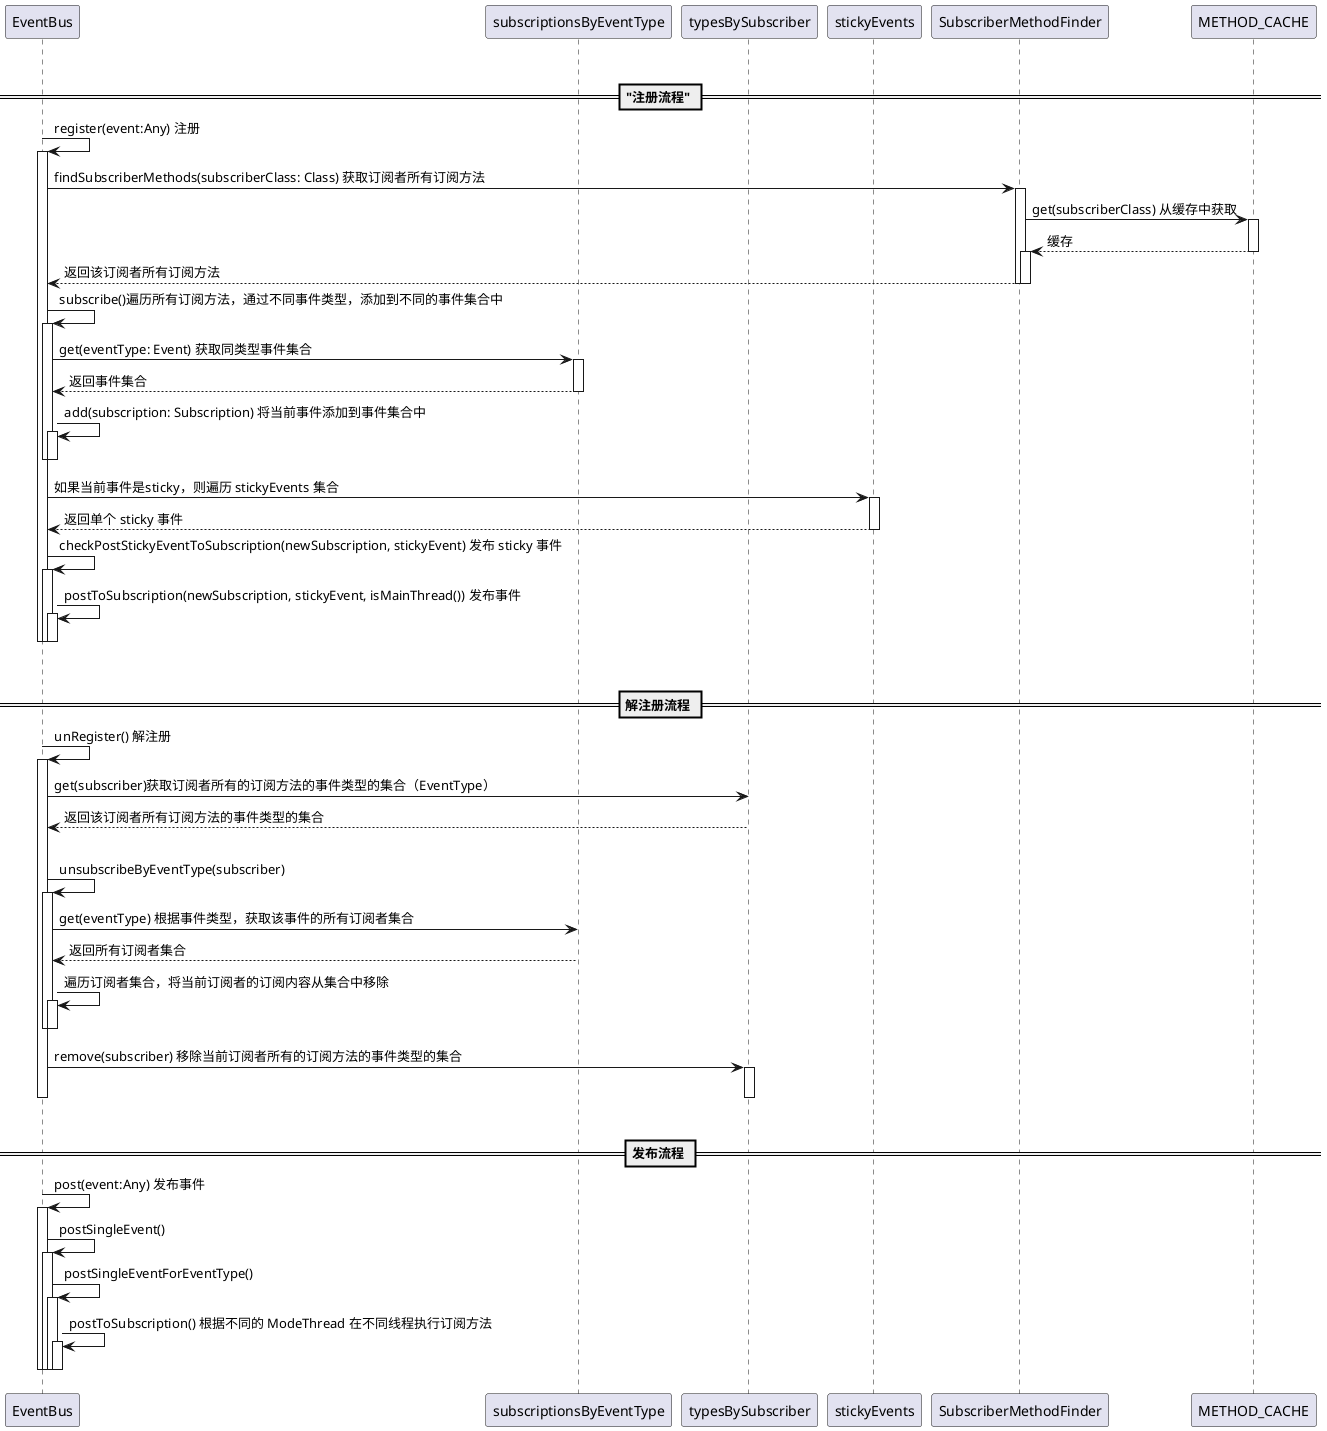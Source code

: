 @startuml
'https://plantuml.com/sequence-diagram

participant EventBus
'Map<Class<?>, CopyOnWriteArrayList<Subscription>> 类型，存储事件类型的所有订阅者
participant subscriptionsByEventType
'Map<Object, List<Class<?>>> 类型，存储 订阅者-订阅的事件类型集合 的数据
participant typesBySubscriber
'Map<Class<?>, Object> 类型，存储 事件类型-事件对象 的数据
participant stickyEvents
'负责通过反射、EventBusIndex(索引)获取订阅者的订阅方法
participant SubscriberMethodFinder
'Map<Class<?>, List<SubscriberMethod>> 类型，存储订阅者所有的订阅方法
participant METHOD_CACHE


|||
== "注册流程" ==
EventBus -> EventBus: register(event:Any) 注册
activate EventBus
EventBus -> SubscriberMethodFinder: findSubscriberMethods(subscriberClass: Class) 获取订阅者所有订阅方法
activate SubscriberMethodFinder
SubscriberMethodFinder -> METHOD_CACHE: get(subscriberClass) 从缓存中获取
activate METHOD_CACHE
METHOD_CACHE --> SubscriberMethodFinder: 缓存
deactivate METHOD_CACHE
activate SubscriberMethodFinder
SubscriberMethodFinder --> EventBus: 返回该订阅者所有订阅方法
deactivate SubscriberMethodFinder
deactivate SubscriberMethodFinder
EventBus -> EventBus: subscribe()遍历所有订阅方法，通过不同事件类型，添加到不同的事件集合中

activate EventBus
EventBus -> subscriptionsByEventType: get(eventType: Event) 获取同类型事件集合
activate subscriptionsByEventType
subscriptionsByEventType --> EventBus: 返回事件集合
deactivate subscriptionsByEventType
EventBus -> EventBus: add(subscription: Subscription) 将当前事件添加到事件集合中
activate EventBus
deactivate EventBus
deactivate EventBus

EventBus -> stickyEvents: 如果当前事件是sticky，则遍历 stickyEvents 集合
activate stickyEvents
stickyEvents --> EventBus: 返回单个 sticky 事件
deactivate stickyEvents
EventBus -> EventBus: checkPostStickyEventToSubscription(newSubscription, stickyEvent) 发布 sticky 事件
activate EventBus
EventBus -> EventBus: postToSubscription(newSubscription, stickyEvent, isMainThread()) 发布事件
activate EventBus
deactivate EventBus
deactivate EventBus
deactivate EventBus


|||
== 解注册流程 ==
EventBus -> EventBus: unRegister() 解注册
activate EventBus
EventBus -> typesBySubscriber: get(subscriber)获取订阅者所有的订阅方法的事件类型的集合（EventType）
typesBySubscriber --> EventBus: 返回该订阅者所有订阅方法的事件类型的集合
|||
EventBus -> EventBus: unsubscribeByEventType(subscriber)
activate EventBus
EventBus -> subscriptionsByEventType: get(eventType) 根据事件类型，获取该事件的所有订阅者集合
subscriptionsByEventType --> EventBus: 返回所有订阅者集合
EventBus -> EventBus: 遍历订阅者集合，将当前订阅者的订阅内容从集合中移除
activate EventBus
deactivate EventBus
deactivate EventBus
EventBus -> typesBySubscriber: remove(subscriber) 移除当前订阅者所有的订阅方法的事件类型的集合
activate typesBySubscriber
deactivate typesBySubscriber
deactivate EventBus


|||
== 发布流程 ==
EventBus -> EventBus: post(event:Any) 发布事件
activate EventBus
EventBus -> EventBus: postSingleEvent()
activate EventBus
EventBus -> EventBus: postSingleEventForEventType()
activate EventBus
EventBus -> EventBus: postToSubscription() 根据不同的 ModeThread 在不同线程执行订阅方法
activate EventBus
deactivate EventBus
deactivate EventBus
deactivate EventBus
deactivate EventBus






@enduml